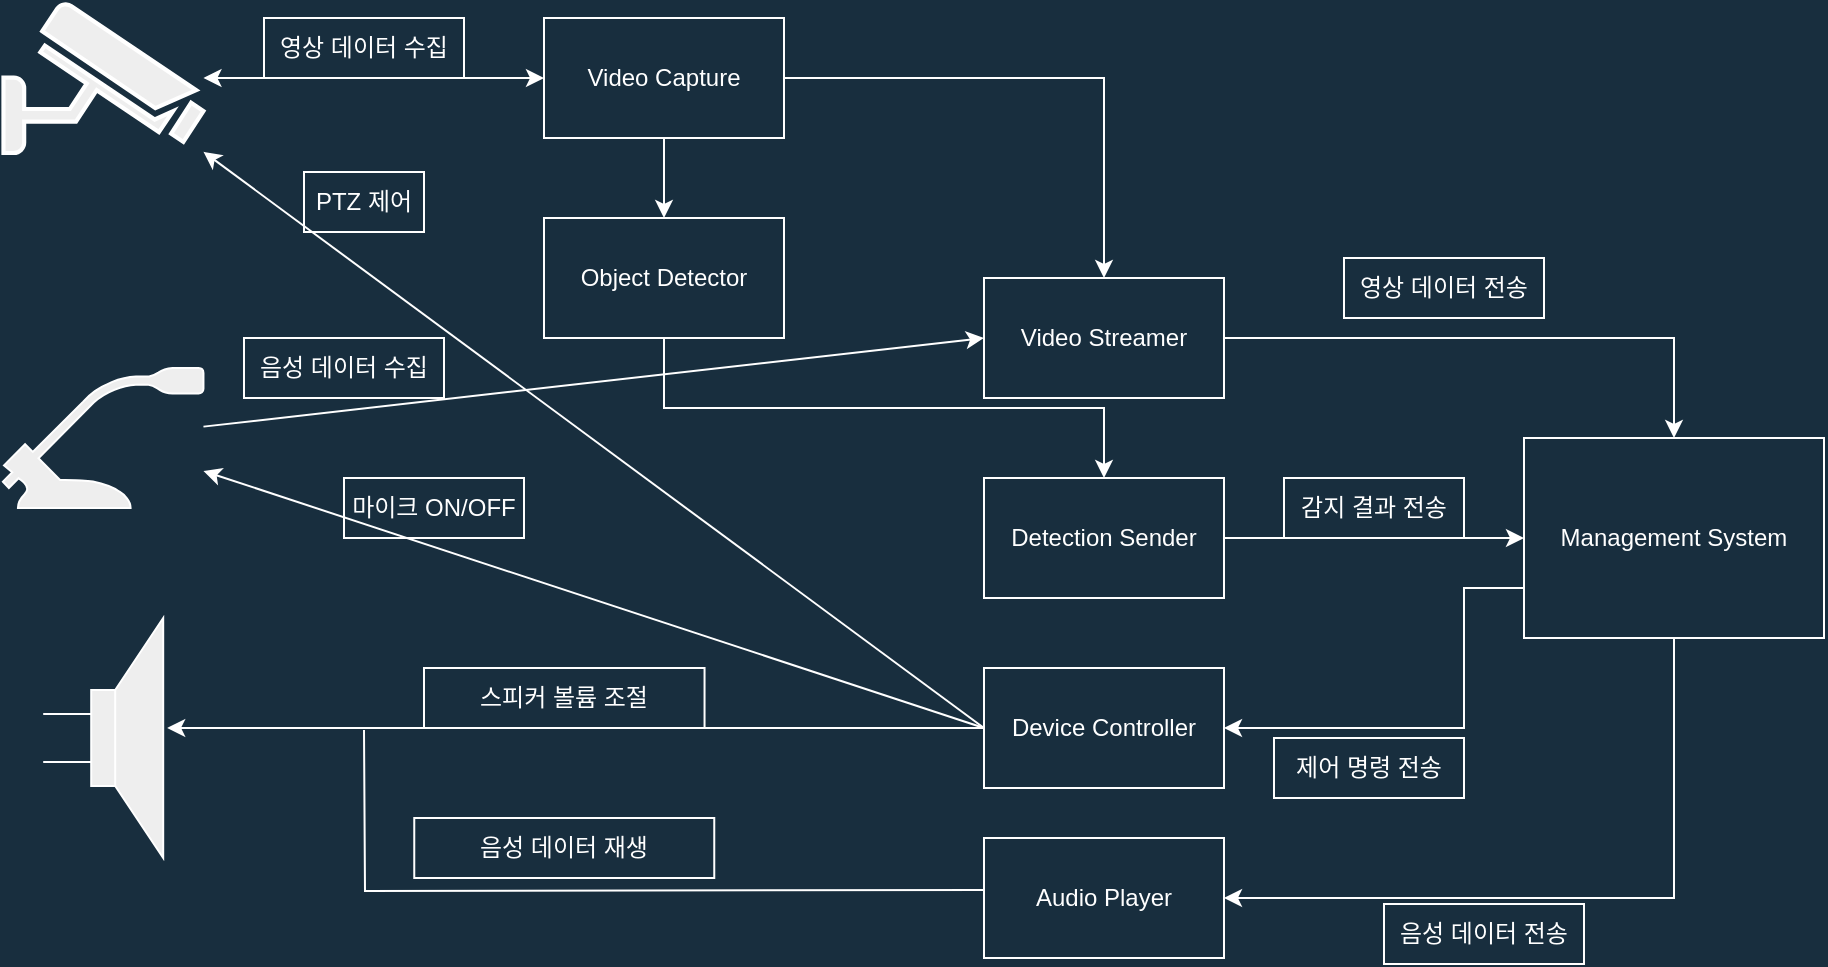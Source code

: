 <mxfile version="16.0.0" type="device"><diagram id="EqqvqqE4zUHebr4ABfWR" name="Page-1"><mxGraphModel dx="1102" dy="851" grid="1" gridSize="10" guides="1" tooltips="1" connect="1" arrows="1" fold="1" page="0" pageScale="1" pageWidth="850" pageHeight="1100" background="#182E3E" math="0" shadow="0"><root><mxCell id="0"/><mxCell id="1" parent="0"/><mxCell id="xUDYxmWAPslpOvV9Gn7N-2" value="" style="fontColor=#1A1A1A;verticalAlign=top;verticalLabelPosition=bottom;labelPosition=center;align=center;html=1;outlineConnect=0;fillColor=#EEEEEE;strokeColor=#FFFFFF;gradientDirection=north;strokeWidth=2;shape=mxgraph.networks.security_camera;" vertex="1" parent="1"><mxGeometry x="149.73" y="202.5" width="100" height="75" as="geometry"/></mxCell><mxCell id="xUDYxmWAPslpOvV9Gn7N-5" value="" style="sketch=0;pointerEvents=1;shadow=0;dashed=0;html=1;strokeColor=#FFFFFF;fillColor=#EEEEEE;labelPosition=center;verticalLabelPosition=bottom;verticalAlign=top;outlineConnect=0;align=center;shape=mxgraph.office.devices.microphone;fontColor=#1A1A1A;" vertex="1" parent="1"><mxGeometry x="149.46" y="385" width="100.27" height="70" as="geometry"/></mxCell><mxCell id="xUDYxmWAPslpOvV9Gn7N-8" value="" style="pointerEvents=1;verticalLabelPosition=bottom;shadow=0;dashed=0;align=center;html=1;verticalAlign=top;shape=mxgraph.electrical.electro-mechanical.loudspeaker;strokeColor=#FFFFFF;fillColor=#EEEEEE;fontColor=#1A1A1A;" vertex="1" parent="1"><mxGeometry x="169.6" y="510" width="60" height="120" as="geometry"/></mxCell><mxCell id="xUDYxmWAPslpOvV9Gn7N-45" style="edgeStyle=orthogonalEdgeStyle;rounded=0;orthogonalLoop=1;jettySize=auto;html=1;exitX=0;exitY=0.75;exitDx=0;exitDy=0;entryX=1;entryY=0.5;entryDx=0;entryDy=0;endArrow=classic;endFill=1;strokeColor=#FFFFFF;labelBackgroundColor=#182E3E;fontColor=#FFFFFF;" edge="1" parent="1" source="xUDYxmWAPslpOvV9Gn7N-10" target="xUDYxmWAPslpOvV9Gn7N-17"><mxGeometry relative="1" as="geometry"><Array as="points"><mxPoint x="880" y="495"/><mxPoint x="880" y="565"/></Array></mxGeometry></mxCell><mxCell id="xUDYxmWAPslpOvV9Gn7N-46" style="edgeStyle=orthogonalEdgeStyle;rounded=0;orthogonalLoop=1;jettySize=auto;html=1;exitX=0.5;exitY=1;exitDx=0;exitDy=0;entryX=1;entryY=0.5;entryDx=0;entryDy=0;endArrow=classic;endFill=1;strokeColor=#FFFFFF;labelBackgroundColor=#182E3E;fontColor=#FFFFFF;" edge="1" parent="1" source="xUDYxmWAPslpOvV9Gn7N-10" target="xUDYxmWAPslpOvV9Gn7N-35"><mxGeometry relative="1" as="geometry"/></mxCell><mxCell id="xUDYxmWAPslpOvV9Gn7N-10" value="Management System" style="rounded=0;whiteSpace=wrap;html=1;fillColor=none;strokeColor=#FFFFFF;fontColor=#FFFFFF;" vertex="1" parent="1"><mxGeometry x="910" y="420" width="150" height="100" as="geometry"/></mxCell><mxCell id="xUDYxmWAPslpOvV9Gn7N-25" style="edgeStyle=orthogonalEdgeStyle;rounded=0;orthogonalLoop=1;jettySize=auto;html=1;exitX=1;exitY=0.5;exitDx=0;exitDy=0;entryX=0.5;entryY=0;entryDx=0;entryDy=0;strokeColor=#FFFFFF;labelBackgroundColor=#182E3E;fontColor=#FFFFFF;" edge="1" parent="1" source="xUDYxmWAPslpOvV9Gn7N-14" target="xUDYxmWAPslpOvV9Gn7N-24"><mxGeometry relative="1" as="geometry"/></mxCell><mxCell id="xUDYxmWAPslpOvV9Gn7N-26" style="edgeStyle=orthogonalEdgeStyle;rounded=0;orthogonalLoop=1;jettySize=auto;html=1;exitX=0.5;exitY=1;exitDx=0;exitDy=0;strokeColor=#FFFFFF;labelBackgroundColor=#182E3E;fontColor=#FFFFFF;" edge="1" parent="1" source="xUDYxmWAPslpOvV9Gn7N-14" target="xUDYxmWAPslpOvV9Gn7N-15"><mxGeometry relative="1" as="geometry"/></mxCell><mxCell id="xUDYxmWAPslpOvV9Gn7N-14" value="Video Capture" style="rounded=0;whiteSpace=wrap;html=1;fillColor=none;strokeColor=#FFFFFF;fontColor=#FFFFFF;" vertex="1" parent="1"><mxGeometry x="420" y="210" width="120" height="60" as="geometry"/></mxCell><mxCell id="xUDYxmWAPslpOvV9Gn7N-53" style="edgeStyle=orthogonalEdgeStyle;rounded=0;orthogonalLoop=1;jettySize=auto;html=1;exitX=1;exitY=0.5;exitDx=0;exitDy=0;entryX=0;entryY=0.5;entryDx=0;entryDy=0;endArrow=classic;endFill=1;strokeColor=#FFFFFF;labelBackgroundColor=#182E3E;fontColor=#FFFFFF;" edge="1" parent="1" source="xUDYxmWAPslpOvV9Gn7N-16" target="xUDYxmWAPslpOvV9Gn7N-10"><mxGeometry relative="1" as="geometry"/></mxCell><mxCell id="xUDYxmWAPslpOvV9Gn7N-16" value="Detection Sender" style="rounded=0;whiteSpace=wrap;html=1;fillColor=none;strokeColor=#FFFFFF;fontColor=#FFFFFF;" vertex="1" parent="1"><mxGeometry x="640" y="440" width="120" height="60" as="geometry"/></mxCell><mxCell id="xUDYxmWAPslpOvV9Gn7N-17" value="Device Controller" style="rounded=0;whiteSpace=wrap;html=1;fillColor=none;strokeColor=#FFFFFF;fontColor=#FFFFFF;" vertex="1" parent="1"><mxGeometry x="640" y="535" width="120" height="60" as="geometry"/></mxCell><mxCell id="xUDYxmWAPslpOvV9Gn7N-19" value="" style="endArrow=classic;html=1;rounded=0;exitX=0;exitY=0.5;exitDx=0;exitDy=0;strokeColor=#FFFFFF;labelBackgroundColor=#182E3E;fontColor=#FFFFFF;" edge="1" parent="1" source="xUDYxmWAPslpOvV9Gn7N-17" target="xUDYxmWAPslpOvV9Gn7N-5"><mxGeometry width="50" height="50" relative="1" as="geometry"><mxPoint x="370" y="620" as="sourcePoint"/><mxPoint x="300" y="390" as="targetPoint"/></mxGeometry></mxCell><mxCell id="xUDYxmWAPslpOvV9Gn7N-20" value="" style="endArrow=classic;html=1;rounded=0;entryX=1.033;entryY=0.458;entryDx=0;entryDy=0;entryPerimeter=0;exitX=0;exitY=0.5;exitDx=0;exitDy=0;strokeColor=#FFFFFF;labelBackgroundColor=#182E3E;fontColor=#FFFFFF;" edge="1" parent="1" source="xUDYxmWAPslpOvV9Gn7N-17" target="xUDYxmWAPslpOvV9Gn7N-8"><mxGeometry width="50" height="50" relative="1" as="geometry"><mxPoint x="350" y="650" as="sourcePoint"/><mxPoint x="400" y="600" as="targetPoint"/></mxGeometry></mxCell><mxCell id="xUDYxmWAPslpOvV9Gn7N-21" value="" style="endArrow=classic;html=1;rounded=0;exitX=0;exitY=0.5;exitDx=0;exitDy=0;strokeColor=#FFFFFF;labelBackgroundColor=#182E3E;fontColor=#FFFFFF;" edge="1" parent="1" source="xUDYxmWAPslpOvV9Gn7N-17" target="xUDYxmWAPslpOvV9Gn7N-2"><mxGeometry width="50" height="50" relative="1" as="geometry"><mxPoint x="310" y="350" as="sourcePoint"/><mxPoint x="250" y="210" as="targetPoint"/></mxGeometry></mxCell><mxCell id="xUDYxmWAPslpOvV9Gn7N-23" value="" style="endArrow=classic;startArrow=classic;html=1;rounded=0;entryX=0;entryY=0.5;entryDx=0;entryDy=0;strokeColor=#FFFFFF;labelBackgroundColor=#182E3E;fontColor=#FFFFFF;" edge="1" parent="1" source="xUDYxmWAPslpOvV9Gn7N-2" target="xUDYxmWAPslpOvV9Gn7N-14"><mxGeometry width="50" height="50" relative="1" as="geometry"><mxPoint x="360" y="220" as="sourcePoint"/><mxPoint x="410" y="170" as="targetPoint"/></mxGeometry></mxCell><mxCell id="xUDYxmWAPslpOvV9Gn7N-44" style="edgeStyle=orthogonalEdgeStyle;rounded=0;orthogonalLoop=1;jettySize=auto;html=1;exitX=1;exitY=0.5;exitDx=0;exitDy=0;entryX=0.5;entryY=0;entryDx=0;entryDy=0;endArrow=classic;endFill=1;strokeColor=#FFFFFF;labelBackgroundColor=#182E3E;fontColor=#FFFFFF;" edge="1" parent="1" source="xUDYxmWAPslpOvV9Gn7N-24" target="xUDYxmWAPslpOvV9Gn7N-10"><mxGeometry relative="1" as="geometry"/></mxCell><mxCell id="xUDYxmWAPslpOvV9Gn7N-24" value="Video Streamer" style="rounded=0;whiteSpace=wrap;html=1;fillColor=none;strokeColor=#FFFFFF;fontColor=#FFFFFF;" vertex="1" parent="1"><mxGeometry x="640" y="340" width="120" height="60" as="geometry"/></mxCell><mxCell id="xUDYxmWAPslpOvV9Gn7N-33" style="edgeStyle=orthogonalEdgeStyle;rounded=0;orthogonalLoop=1;jettySize=auto;html=1;exitX=0.5;exitY=1;exitDx=0;exitDy=0;strokeColor=#FFFFFF;labelBackgroundColor=#182E3E;fontColor=#FFFFFF;" edge="1" parent="1" source="xUDYxmWAPslpOvV9Gn7N-15" target="xUDYxmWAPslpOvV9Gn7N-16"><mxGeometry relative="1" as="geometry"/></mxCell><mxCell id="xUDYxmWAPslpOvV9Gn7N-15" value="Object Detector" style="rounded=0;whiteSpace=wrap;html=1;fillColor=none;strokeColor=#FFFFFF;fontColor=#FFFFFF;" vertex="1" parent="1"><mxGeometry x="420" y="310" width="120" height="60" as="geometry"/></mxCell><mxCell id="xUDYxmWAPslpOvV9Gn7N-34" value="" style="endArrow=classic;html=1;rounded=0;entryX=0;entryY=0.5;entryDx=0;entryDy=0;strokeColor=#FFFFFF;labelBackgroundColor=#182E3E;fontColor=#FFFFFF;" edge="1" parent="1" source="xUDYxmWAPslpOvV9Gn7N-5" target="xUDYxmWAPslpOvV9Gn7N-24"><mxGeometry width="50" height="50" relative="1" as="geometry"><mxPoint x="280" y="560" as="sourcePoint"/><mxPoint x="330" y="510" as="targetPoint"/></mxGeometry></mxCell><mxCell id="xUDYxmWAPslpOvV9Gn7N-37" style="edgeStyle=orthogonalEdgeStyle;rounded=0;orthogonalLoop=1;jettySize=auto;html=1;exitX=0;exitY=0.5;exitDx=0;exitDy=0;endArrow=none;endFill=0;strokeColor=#FFFFFF;labelBackgroundColor=#182E3E;fontColor=#FFFFFF;" edge="1" parent="1"><mxGeometry relative="1" as="geometry"><mxPoint x="330" y="566" as="targetPoint"/><mxPoint x="640" y="646" as="sourcePoint"/></mxGeometry></mxCell><mxCell id="xUDYxmWAPslpOvV9Gn7N-35" value="Audio Player" style="rounded=0;whiteSpace=wrap;html=1;fillColor=none;strokeColor=#FFFFFF;fontColor=#FFFFFF;" vertex="1" parent="1"><mxGeometry x="640" y="620" width="120" height="60" as="geometry"/></mxCell><mxCell id="xUDYxmWAPslpOvV9Gn7N-38" value="영상 데이터 수집" style="text;html=1;strokeColor=#FFFFFF;fillColor=none;align=center;verticalAlign=middle;whiteSpace=wrap;rounded=0;fontColor=#FFFFFF;" vertex="1" parent="1"><mxGeometry x="280" y="210" width="100" height="30" as="geometry"/></mxCell><mxCell id="xUDYxmWAPslpOvV9Gn7N-39" value="영상 데이터 전송" style="text;html=1;strokeColor=#FFFFFF;fillColor=none;align=center;verticalAlign=middle;whiteSpace=wrap;rounded=0;fontColor=#FFFFFF;" vertex="1" parent="1"><mxGeometry x="820" y="330" width="100" height="30" as="geometry"/></mxCell><mxCell id="xUDYxmWAPslpOvV9Gn7N-47" value="음성 데이터 전송" style="text;html=1;strokeColor=#FFFFFF;fillColor=none;align=center;verticalAlign=middle;whiteSpace=wrap;rounded=0;fontColor=#FFFFFF;" vertex="1" parent="1"><mxGeometry x="840" y="653" width="100" height="30" as="geometry"/></mxCell><mxCell id="xUDYxmWAPslpOvV9Gn7N-49" value="음성 데이터 수집" style="text;html=1;strokeColor=#FFFFFF;fillColor=none;align=center;verticalAlign=middle;whiteSpace=wrap;rounded=0;fontColor=#FFFFFF;" vertex="1" parent="1"><mxGeometry x="270" y="370" width="100" height="30" as="geometry"/></mxCell><mxCell id="xUDYxmWAPslpOvV9Gn7N-50" value="마이크 ON/OFF" style="text;html=1;strokeColor=#FFFFFF;fillColor=none;align=center;verticalAlign=middle;whiteSpace=wrap;rounded=0;fontColor=#FFFFFF;" vertex="1" parent="1"><mxGeometry x="320" y="440" width="90" height="30" as="geometry"/></mxCell><mxCell id="xUDYxmWAPslpOvV9Gn7N-51" value="스피커 볼륨 조절" style="text;html=1;strokeColor=#FFFFFF;fillColor=none;align=center;verticalAlign=middle;whiteSpace=wrap;rounded=0;fontColor=#FFFFFF;" vertex="1" parent="1"><mxGeometry x="360" y="535" width="140.27" height="30" as="geometry"/></mxCell><mxCell id="xUDYxmWAPslpOvV9Gn7N-52" value="음성 데이터 재생" style="text;html=1;strokeColor=#FFFFFF;fillColor=none;align=center;verticalAlign=middle;whiteSpace=wrap;rounded=0;fontColor=#FFFFFF;" vertex="1" parent="1"><mxGeometry x="355.13" y="610" width="150" height="30" as="geometry"/></mxCell><mxCell id="xUDYxmWAPslpOvV9Gn7N-55" value="감지 결과 전송" style="text;html=1;strokeColor=#FFFFFF;fillColor=none;align=center;verticalAlign=middle;whiteSpace=wrap;rounded=0;fontColor=#FFFFFF;" vertex="1" parent="1"><mxGeometry x="790" y="440" width="90" height="30" as="geometry"/></mxCell><mxCell id="xUDYxmWAPslpOvV9Gn7N-56" value="제어 명령 전송" style="text;html=1;strokeColor=#FFFFFF;fillColor=none;align=center;verticalAlign=middle;whiteSpace=wrap;rounded=0;fontColor=#FFFFFF;" vertex="1" parent="1"><mxGeometry x="785" y="570" width="95" height="30" as="geometry"/></mxCell><mxCell id="xUDYxmWAPslpOvV9Gn7N-57" value="PTZ 제어" style="text;html=1;strokeColor=#FFFFFF;fillColor=none;align=center;verticalAlign=middle;whiteSpace=wrap;rounded=0;fontColor=#FFFFFF;" vertex="1" parent="1"><mxGeometry x="300" y="287" width="60" height="30" as="geometry"/></mxCell></root></mxGraphModel></diagram></mxfile>